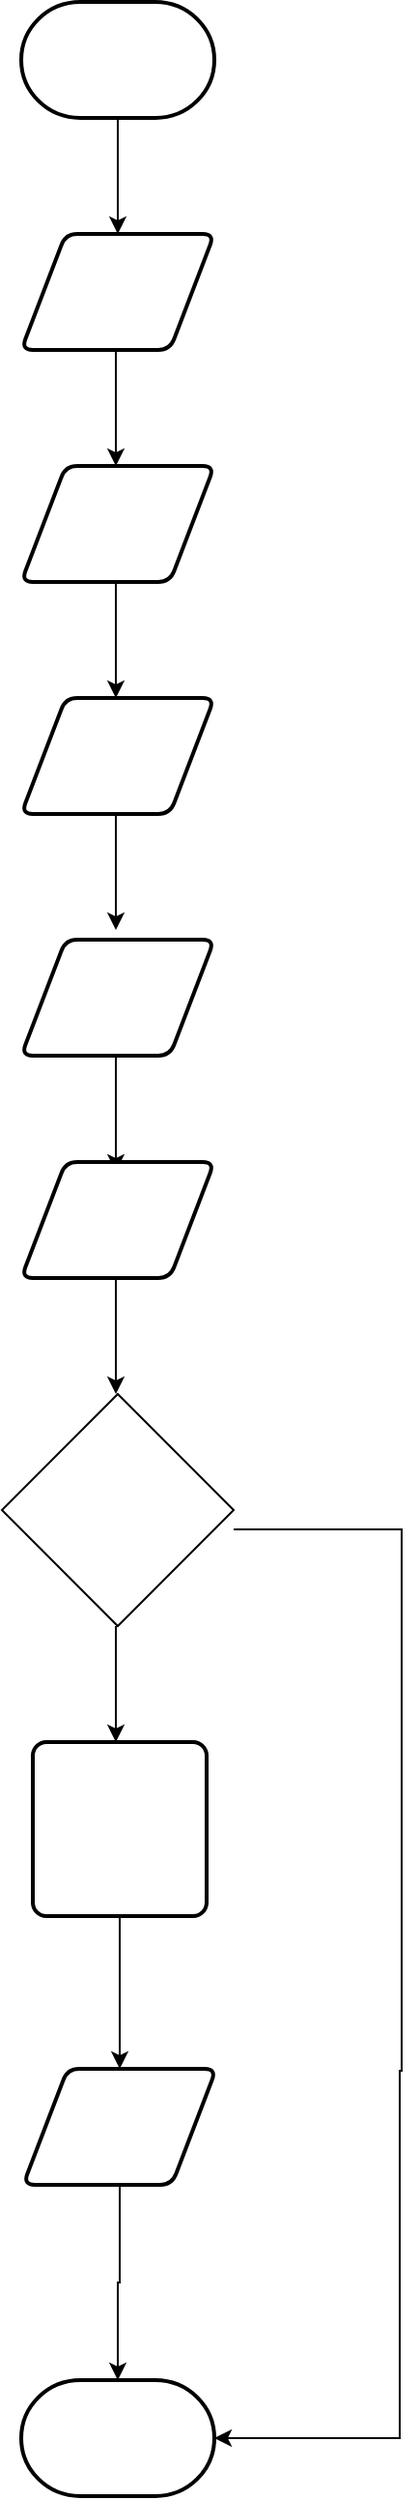 <mxfile version="24.2.1" type="github">
  <diagram name="Halaman-1" id="q7NMfDNR9LQR9TDVqBpN">
    <mxGraphModel dx="1386" dy="785" grid="1" gridSize="10" guides="1" tooltips="1" connect="1" arrows="1" fold="1" page="1" pageScale="1" pageWidth="827" pageHeight="1169" math="0" shadow="0">
      <root>
        <mxCell id="0" />
        <mxCell id="1" parent="0" />
        <mxCell id="9imt6zPD4I0KQVr-jAnw-1" value="" style="strokeWidth=2;html=1;shape=mxgraph.flowchart.terminator;whiteSpace=wrap;" vertex="1" parent="1">
          <mxGeometry x="364" y="40" width="100" height="60" as="geometry" />
        </mxCell>
        <mxCell id="9imt6zPD4I0KQVr-jAnw-2" value="" style="endArrow=classic;html=1;rounded=0;exitX=0.5;exitY=1;exitDx=0;exitDy=0;exitPerimeter=0;" edge="1" parent="1" source="9imt6zPD4I0KQVr-jAnw-1">
          <mxGeometry width="50" height="50" relative="1" as="geometry">
            <mxPoint x="420" y="200" as="sourcePoint" />
            <mxPoint x="414" y="160" as="targetPoint" />
          </mxGeometry>
        </mxCell>
        <mxCell id="9imt6zPD4I0KQVr-jAnw-3" value="" style="shape=parallelogram;html=1;strokeWidth=2;perimeter=parallelogramPerimeter;whiteSpace=wrap;rounded=1;arcSize=12;size=0.23;" vertex="1" parent="1">
          <mxGeometry x="364" y="160" width="100" height="60" as="geometry" />
        </mxCell>
        <mxCell id="9imt6zPD4I0KQVr-jAnw-22" style="edgeStyle=orthogonalEdgeStyle;rounded=0;orthogonalLoop=1;jettySize=auto;html=1;exitX=1;exitY=0.5;exitDx=0;exitDy=0;entryX=1;entryY=0.5;entryDx=0;entryDy=0;entryPerimeter=0;" edge="1" parent="1" target="9imt6zPD4I0KQVr-jAnw-20">
          <mxGeometry relative="1" as="geometry">
            <mxPoint x="560" y="1310" as="targetPoint" />
            <mxPoint x="474" y="830" as="sourcePoint" />
            <Array as="points">
              <mxPoint x="561" y="830" />
              <mxPoint x="561" y="1110" />
              <mxPoint x="560" y="1110" />
              <mxPoint x="560" y="1300" />
            </Array>
          </mxGeometry>
        </mxCell>
        <mxCell id="9imt6zPD4I0KQVr-jAnw-4" value="" style="rhombus;whiteSpace=wrap;html=1;" vertex="1" parent="1">
          <mxGeometry x="354" y="760" width="120" height="120" as="geometry" />
        </mxCell>
        <mxCell id="9imt6zPD4I0KQVr-jAnw-5" value="" style="endArrow=classic;html=1;rounded=0;exitX=0.5;exitY=1;exitDx=0;exitDy=0;exitPerimeter=0;" edge="1" parent="1">
          <mxGeometry width="50" height="50" relative="1" as="geometry">
            <mxPoint x="413" y="220" as="sourcePoint" />
            <mxPoint x="413" y="280" as="targetPoint" />
          </mxGeometry>
        </mxCell>
        <mxCell id="9imt6zPD4I0KQVr-jAnw-6" value="" style="shape=parallelogram;html=1;strokeWidth=2;perimeter=parallelogramPerimeter;whiteSpace=wrap;rounded=1;arcSize=12;size=0.23;" vertex="1" parent="1">
          <mxGeometry x="364" y="280" width="100" height="60" as="geometry" />
        </mxCell>
        <mxCell id="9imt6zPD4I0KQVr-jAnw-7" value="" style="endArrow=classic;html=1;rounded=0;exitX=0.5;exitY=1;exitDx=0;exitDy=0;exitPerimeter=0;" edge="1" parent="1">
          <mxGeometry width="50" height="50" relative="1" as="geometry">
            <mxPoint x="413" y="340" as="sourcePoint" />
            <mxPoint x="413" y="400" as="targetPoint" />
          </mxGeometry>
        </mxCell>
        <mxCell id="9imt6zPD4I0KQVr-jAnw-8" value="" style="shape=parallelogram;html=1;strokeWidth=2;perimeter=parallelogramPerimeter;whiteSpace=wrap;rounded=1;arcSize=12;size=0.23;" vertex="1" parent="1">
          <mxGeometry x="364" y="400" width="100" height="60" as="geometry" />
        </mxCell>
        <mxCell id="9imt6zPD4I0KQVr-jAnw-9" value="" style="endArrow=classic;html=1;rounded=0;exitX=0.5;exitY=1;exitDx=0;exitDy=0;exitPerimeter=0;" edge="1" parent="1">
          <mxGeometry width="50" height="50" relative="1" as="geometry">
            <mxPoint x="413" y="460" as="sourcePoint" />
            <mxPoint x="413" y="520" as="targetPoint" />
          </mxGeometry>
        </mxCell>
        <mxCell id="9imt6zPD4I0KQVr-jAnw-10" value="" style="shape=parallelogram;html=1;strokeWidth=2;perimeter=parallelogramPerimeter;whiteSpace=wrap;rounded=1;arcSize=12;size=0.23;" vertex="1" parent="1">
          <mxGeometry x="364" y="525" width="100" height="60" as="geometry" />
        </mxCell>
        <mxCell id="9imt6zPD4I0KQVr-jAnw-11" value="" style="endArrow=classic;html=1;rounded=0;exitX=0.5;exitY=1;exitDx=0;exitDy=0;exitPerimeter=0;" edge="1" parent="1">
          <mxGeometry width="50" height="50" relative="1" as="geometry">
            <mxPoint x="413" y="585" as="sourcePoint" />
            <mxPoint x="413" y="645" as="targetPoint" />
          </mxGeometry>
        </mxCell>
        <mxCell id="9imt6zPD4I0KQVr-jAnw-12" value="" style="shape=parallelogram;html=1;strokeWidth=2;perimeter=parallelogramPerimeter;whiteSpace=wrap;rounded=1;arcSize=12;size=0.23;" vertex="1" parent="1">
          <mxGeometry x="364" y="640" width="100" height="60" as="geometry" />
        </mxCell>
        <mxCell id="9imt6zPD4I0KQVr-jAnw-13" value="" style="endArrow=classic;html=1;rounded=0;exitX=0.5;exitY=1;exitDx=0;exitDy=0;exitPerimeter=0;" edge="1" parent="1">
          <mxGeometry width="50" height="50" relative="1" as="geometry">
            <mxPoint x="413" y="700" as="sourcePoint" />
            <mxPoint x="413" y="760" as="targetPoint" />
          </mxGeometry>
        </mxCell>
        <mxCell id="9imt6zPD4I0KQVr-jAnw-18" value="" style="endArrow=classic;html=1;rounded=0;exitX=0.5;exitY=1;exitDx=0;exitDy=0;exitPerimeter=0;" edge="1" parent="1">
          <mxGeometry width="50" height="50" relative="1" as="geometry">
            <mxPoint x="413" y="880" as="sourcePoint" />
            <mxPoint x="413" y="940" as="targetPoint" />
          </mxGeometry>
        </mxCell>
        <mxCell id="9imt6zPD4I0KQVr-jAnw-21" value="" style="edgeStyle=orthogonalEdgeStyle;rounded=0;orthogonalLoop=1;jettySize=auto;html=1;" edge="1" parent="1" source="9imt6zPD4I0KQVr-jAnw-19" target="9imt6zPD4I0KQVr-jAnw-20">
          <mxGeometry relative="1" as="geometry" />
        </mxCell>
        <mxCell id="9imt6zPD4I0KQVr-jAnw-19" value="" style="shape=parallelogram;html=1;strokeWidth=2;perimeter=parallelogramPerimeter;whiteSpace=wrap;rounded=1;arcSize=12;size=0.23;" vertex="1" parent="1">
          <mxGeometry x="365" y="1109" width="100" height="60" as="geometry" />
        </mxCell>
        <mxCell id="9imt6zPD4I0KQVr-jAnw-20" value="" style="strokeWidth=2;html=1;shape=mxgraph.flowchart.terminator;whiteSpace=wrap;" vertex="1" parent="1">
          <mxGeometry x="364" y="1270" width="100" height="60" as="geometry" />
        </mxCell>
        <mxCell id="9imt6zPD4I0KQVr-jAnw-25" style="edgeStyle=orthogonalEdgeStyle;rounded=0;orthogonalLoop=1;jettySize=auto;html=1;exitX=0.5;exitY=1;exitDx=0;exitDy=0;" edge="1" parent="1" source="9imt6zPD4I0KQVr-jAnw-24" target="9imt6zPD4I0KQVr-jAnw-19">
          <mxGeometry relative="1" as="geometry" />
        </mxCell>
        <mxCell id="9imt6zPD4I0KQVr-jAnw-24" value="" style="rounded=1;whiteSpace=wrap;html=1;absoluteArcSize=1;arcSize=14;strokeWidth=2;" vertex="1" parent="1">
          <mxGeometry x="370" y="940" width="90" height="90" as="geometry" />
        </mxCell>
      </root>
    </mxGraphModel>
  </diagram>
</mxfile>

